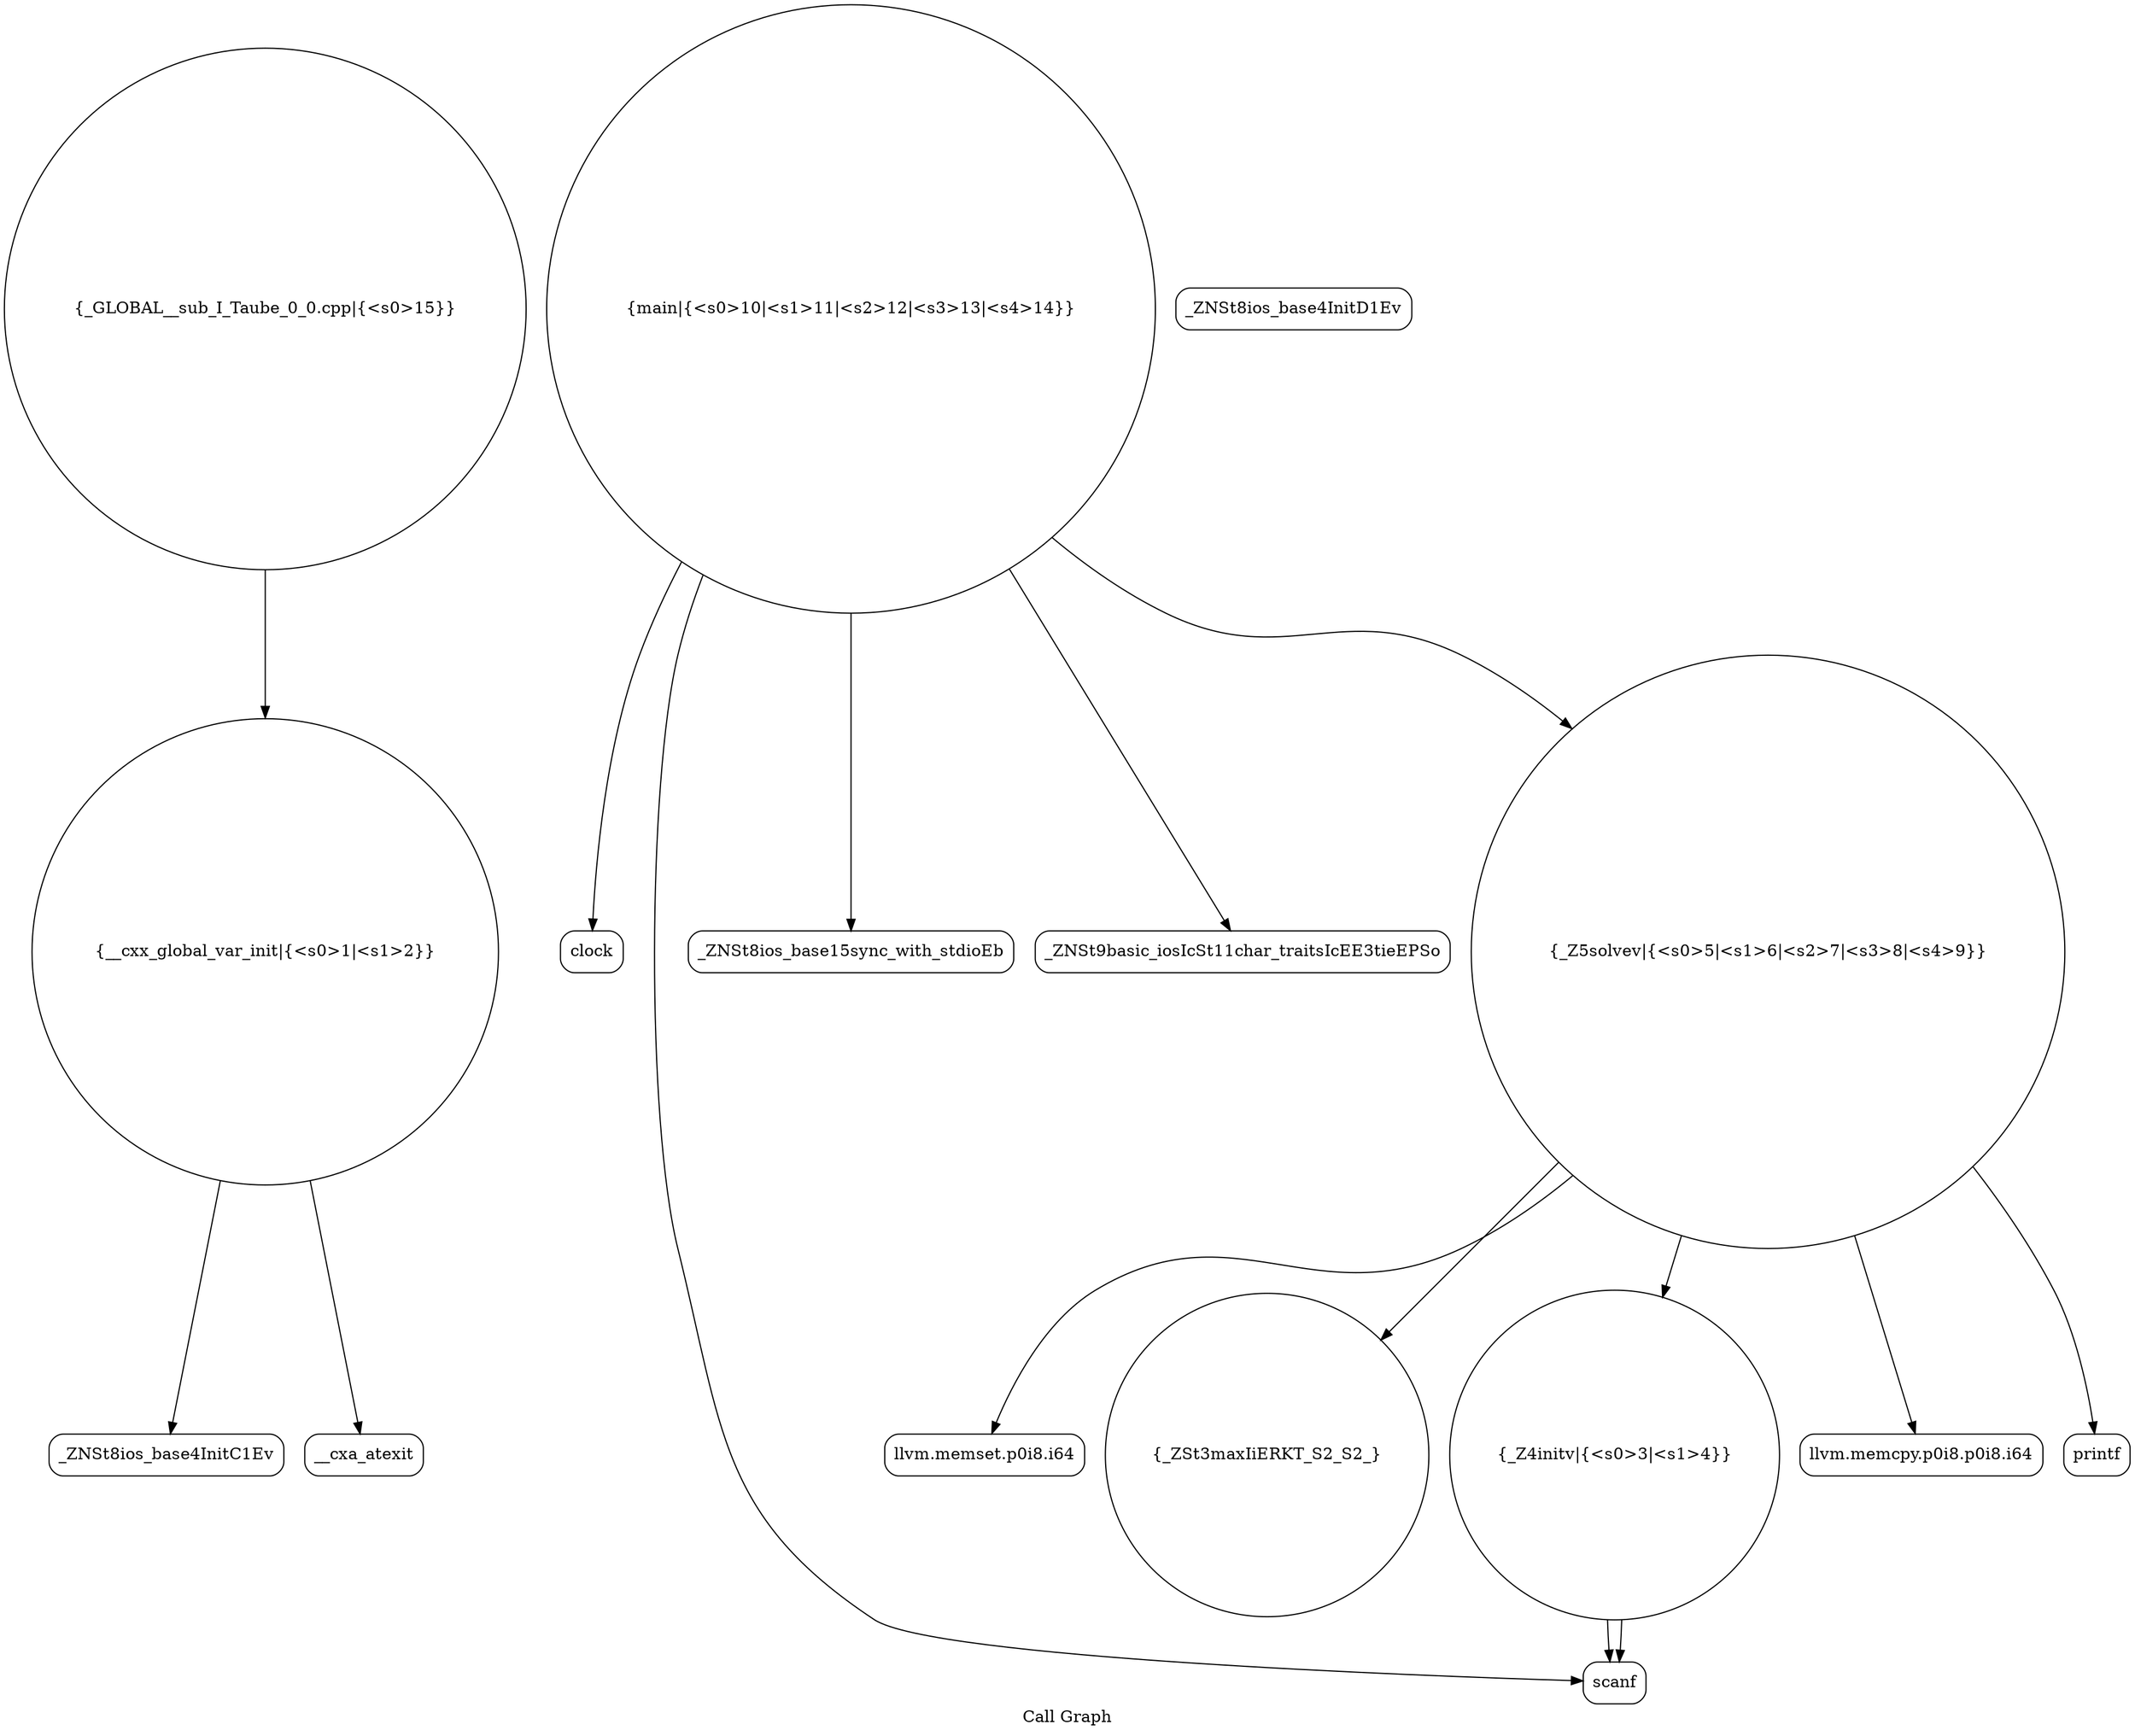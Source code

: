digraph "Call Graph" {
	label="Call Graph";

	Node0x558b10af33a0 [shape=record,shape=circle,label="{__cxx_global_var_init|{<s0>1|<s1>2}}"];
	Node0x558b10af33a0:s0 -> Node0x558b10af3830[color=black];
	Node0x558b10af33a0:s1 -> Node0x558b10af3930[color=black];
	Node0x558b10af3b30 [shape=record,shape=Mrecord,label="{llvm.memset.p0i8.i64}"];
	Node0x558b10af3eb0 [shape=record,shape=Mrecord,label="{clock}"];
	Node0x558b10af38b0 [shape=record,shape=Mrecord,label="{_ZNSt8ios_base4InitD1Ev}"];
	Node0x558b10af3c30 [shape=record,shape=circle,label="{_ZSt3maxIiERKT_S2_S2_}"];
	Node0x558b10af39b0 [shape=record,shape=circle,label="{_Z4initv|{<s0>3|<s1>4}}"];
	Node0x558b10af39b0:s0 -> Node0x558b10af3a30[color=black];
	Node0x558b10af39b0:s1 -> Node0x558b10af3a30[color=black];
	Node0x558b10af3d30 [shape=record,shape=circle,label="{main|{<s0>10|<s1>11|<s2>12|<s3>13|<s4>14}}"];
	Node0x558b10af3d30:s0 -> Node0x558b10af3db0[color=black];
	Node0x558b10af3d30:s1 -> Node0x558b10af3e30[color=black];
	Node0x558b10af3d30:s2 -> Node0x558b10af3eb0[color=black];
	Node0x558b10af3d30:s3 -> Node0x558b10af3a30[color=black];
	Node0x558b10af3d30:s4 -> Node0x558b10af3ab0[color=black];
	Node0x558b10af3ab0 [shape=record,shape=circle,label="{_Z5solvev|{<s0>5|<s1>6|<s2>7|<s3>8|<s4>9}}"];
	Node0x558b10af3ab0:s0 -> Node0x558b10af39b0[color=black];
	Node0x558b10af3ab0:s1 -> Node0x558b10af3b30[color=black];
	Node0x558b10af3ab0:s2 -> Node0x558b10af3bb0[color=black];
	Node0x558b10af3ab0:s3 -> Node0x558b10af3c30[color=black];
	Node0x558b10af3ab0:s4 -> Node0x558b10af3cb0[color=black];
	Node0x558b10af3e30 [shape=record,shape=Mrecord,label="{_ZNSt9basic_iosIcSt11char_traitsIcEE3tieEPSo}"];
	Node0x558b10af3830 [shape=record,shape=Mrecord,label="{_ZNSt8ios_base4InitC1Ev}"];
	Node0x558b10af3bb0 [shape=record,shape=Mrecord,label="{llvm.memcpy.p0i8.p0i8.i64}"];
	Node0x558b10af3f30 [shape=record,shape=circle,label="{_GLOBAL__sub_I_Taube_0_0.cpp|{<s0>15}}"];
	Node0x558b10af3f30:s0 -> Node0x558b10af33a0[color=black];
	Node0x558b10af3930 [shape=record,shape=Mrecord,label="{__cxa_atexit}"];
	Node0x558b10af3cb0 [shape=record,shape=Mrecord,label="{printf}"];
	Node0x558b10af3a30 [shape=record,shape=Mrecord,label="{scanf}"];
	Node0x558b10af3db0 [shape=record,shape=Mrecord,label="{_ZNSt8ios_base15sync_with_stdioEb}"];
}
